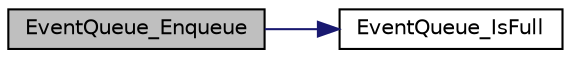 digraph "EventQueue_Enqueue"
{
 // LATEX_PDF_SIZE
  edge [fontname="Helvetica",fontsize="10",labelfontname="Helvetica",labelfontsize="10"];
  node [fontname="Helvetica",fontsize="10",shape=record];
  rankdir="LR";
  Node1 [label="EventQueue_Enqueue",height=0.2,width=0.4,color="black", fillcolor="grey75", style="filled", fontcolor="black",tooltip="Enqueue an event into the queue."];
  Node1 -> Node2 [color="midnightblue",fontsize="10",style="solid",fontname="Helvetica"];
  Node2 [label="EventQueue_IsFull",height=0.2,width=0.4,color="black", fillcolor="white", style="filled",URL="$event__queue_8c.html#a19967fa316cac57e47ee5dafd1c876a8",tooltip="Check if the queue is full."];
}
